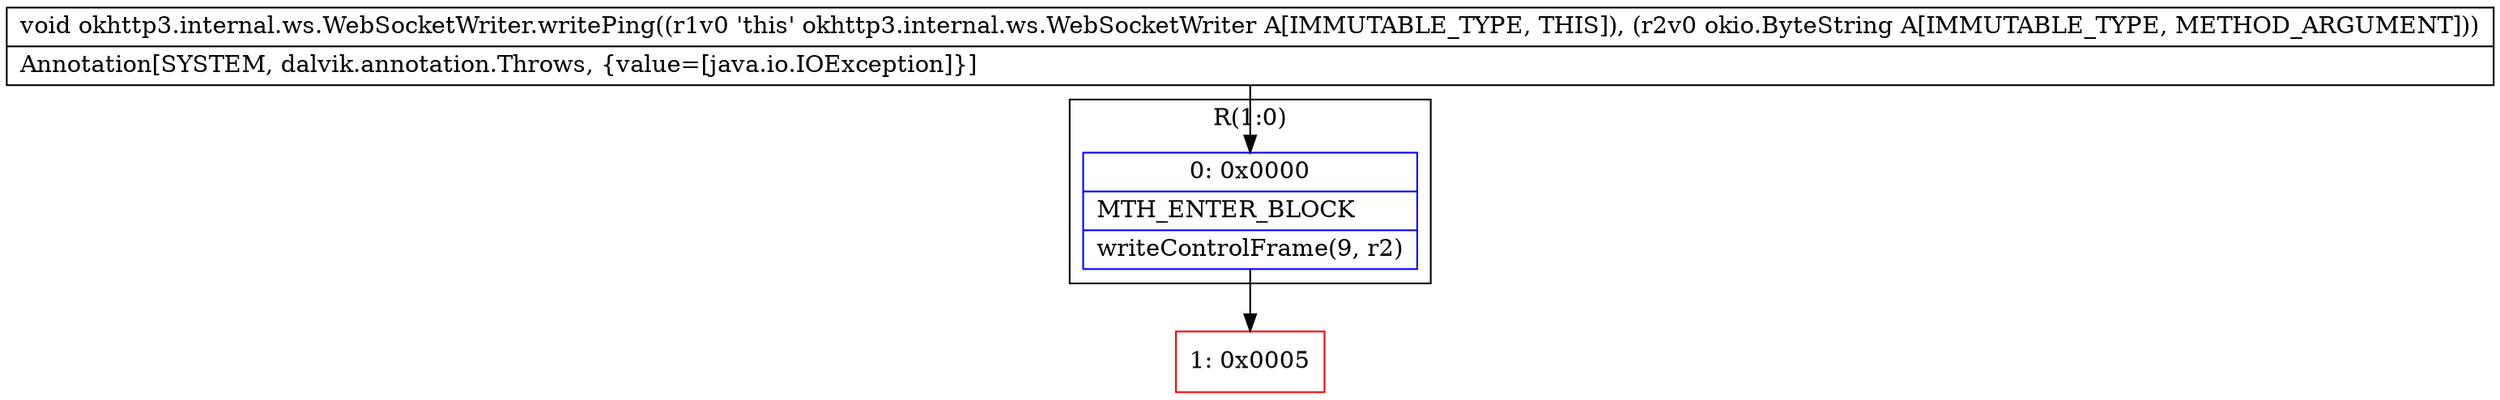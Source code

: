 digraph "CFG forokhttp3.internal.ws.WebSocketWriter.writePing(Lokio\/ByteString;)V" {
subgraph cluster_Region_1712748826 {
label = "R(1:0)";
node [shape=record,color=blue];
Node_0 [shape=record,label="{0\:\ 0x0000|MTH_ENTER_BLOCK\l|writeControlFrame(9, r2)\l}"];
}
Node_1 [shape=record,color=red,label="{1\:\ 0x0005}"];
MethodNode[shape=record,label="{void okhttp3.internal.ws.WebSocketWriter.writePing((r1v0 'this' okhttp3.internal.ws.WebSocketWriter A[IMMUTABLE_TYPE, THIS]), (r2v0 okio.ByteString A[IMMUTABLE_TYPE, METHOD_ARGUMENT]))  | Annotation[SYSTEM, dalvik.annotation.Throws, \{value=[java.io.IOException]\}]\l}"];
MethodNode -> Node_0;
Node_0 -> Node_1;
}


